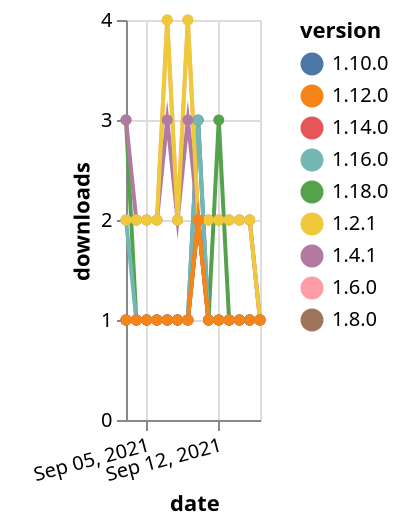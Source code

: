 {"$schema": "https://vega.github.io/schema/vega-lite/v5.json", "description": "A simple bar chart with embedded data.", "data": {"values": [{"date": "2021-09-03", "total": 2452, "delta": 2, "version": "1.6.0"}, {"date": "2021-09-04", "total": 2454, "delta": 2, "version": "1.6.0"}, {"date": "2021-09-05", "total": 2456, "delta": 2, "version": "1.6.0"}, {"date": "2021-09-06", "total": 2458, "delta": 2, "version": "1.6.0"}, {"date": "2021-09-07", "total": 2462, "delta": 4, "version": "1.6.0"}, {"date": "2021-09-08", "total": 2464, "delta": 2, "version": "1.6.0"}, {"date": "2021-09-09", "total": 2468, "delta": 4, "version": "1.6.0"}, {"date": "2021-09-10", "total": 2470, "delta": 2, "version": "1.6.0"}, {"date": "2021-09-11", "total": 2472, "delta": 2, "version": "1.6.0"}, {"date": "2021-09-12", "total": 2474, "delta": 2, "version": "1.6.0"}, {"date": "2021-09-13", "total": 2476, "delta": 2, "version": "1.6.0"}, {"date": "2021-09-14", "total": 2478, "delta": 2, "version": "1.6.0"}, {"date": "2021-09-15", "total": 2480, "delta": 2, "version": "1.6.0"}, {"date": "2021-09-16", "total": 2481, "delta": 1, "version": "1.6.0"}, {"date": "2021-09-03", "total": 119, "delta": 3, "version": "1.18.0"}, {"date": "2021-09-04", "total": 120, "delta": 1, "version": "1.18.0"}, {"date": "2021-09-05", "total": 121, "delta": 1, "version": "1.18.0"}, {"date": "2021-09-06", "total": 122, "delta": 1, "version": "1.18.0"}, {"date": "2021-09-07", "total": 123, "delta": 1, "version": "1.18.0"}, {"date": "2021-09-08", "total": 124, "delta": 1, "version": "1.18.0"}, {"date": "2021-09-09", "total": 125, "delta": 1, "version": "1.18.0"}, {"date": "2021-09-10", "total": 127, "delta": 2, "version": "1.18.0"}, {"date": "2021-09-11", "total": 128, "delta": 1, "version": "1.18.0"}, {"date": "2021-09-12", "total": 131, "delta": 3, "version": "1.18.0"}, {"date": "2021-09-13", "total": 132, "delta": 1, "version": "1.18.0"}, {"date": "2021-09-14", "total": 133, "delta": 1, "version": "1.18.0"}, {"date": "2021-09-15", "total": 134, "delta": 1, "version": "1.18.0"}, {"date": "2021-09-16", "total": 135, "delta": 1, "version": "1.18.0"}, {"date": "2021-09-03", "total": 237, "delta": 1, "version": "1.8.0"}, {"date": "2021-09-04", "total": 238, "delta": 1, "version": "1.8.0"}, {"date": "2021-09-05", "total": 239, "delta": 1, "version": "1.8.0"}, {"date": "2021-09-06", "total": 240, "delta": 1, "version": "1.8.0"}, {"date": "2021-09-07", "total": 241, "delta": 1, "version": "1.8.0"}, {"date": "2021-09-08", "total": 242, "delta": 1, "version": "1.8.0"}, {"date": "2021-09-09", "total": 243, "delta": 1, "version": "1.8.0"}, {"date": "2021-09-10", "total": 245, "delta": 2, "version": "1.8.0"}, {"date": "2021-09-11", "total": 246, "delta": 1, "version": "1.8.0"}, {"date": "2021-09-12", "total": 247, "delta": 1, "version": "1.8.0"}, {"date": "2021-09-13", "total": 248, "delta": 1, "version": "1.8.0"}, {"date": "2021-09-14", "total": 249, "delta": 1, "version": "1.8.0"}, {"date": "2021-09-15", "total": 250, "delta": 1, "version": "1.8.0"}, {"date": "2021-09-16", "total": 251, "delta": 1, "version": "1.8.0"}, {"date": "2021-09-03", "total": 331, "delta": 1, "version": "1.10.0"}, {"date": "2021-09-04", "total": 332, "delta": 1, "version": "1.10.0"}, {"date": "2021-09-05", "total": 333, "delta": 1, "version": "1.10.0"}, {"date": "2021-09-06", "total": 334, "delta": 1, "version": "1.10.0"}, {"date": "2021-09-07", "total": 335, "delta": 1, "version": "1.10.0"}, {"date": "2021-09-08", "total": 336, "delta": 1, "version": "1.10.0"}, {"date": "2021-09-09", "total": 337, "delta": 1, "version": "1.10.0"}, {"date": "2021-09-10", "total": 340, "delta": 3, "version": "1.10.0"}, {"date": "2021-09-11", "total": 341, "delta": 1, "version": "1.10.0"}, {"date": "2021-09-12", "total": 342, "delta": 1, "version": "1.10.0"}, {"date": "2021-09-13", "total": 343, "delta": 1, "version": "1.10.0"}, {"date": "2021-09-14", "total": 344, "delta": 1, "version": "1.10.0"}, {"date": "2021-09-15", "total": 345, "delta": 1, "version": "1.10.0"}, {"date": "2021-09-16", "total": 346, "delta": 1, "version": "1.10.0"}, {"date": "2021-09-03", "total": 174, "delta": 2, "version": "1.16.0"}, {"date": "2021-09-04", "total": 175, "delta": 1, "version": "1.16.0"}, {"date": "2021-09-05", "total": 176, "delta": 1, "version": "1.16.0"}, {"date": "2021-09-06", "total": 177, "delta": 1, "version": "1.16.0"}, {"date": "2021-09-07", "total": 178, "delta": 1, "version": "1.16.0"}, {"date": "2021-09-08", "total": 179, "delta": 1, "version": "1.16.0"}, {"date": "2021-09-09", "total": 180, "delta": 1, "version": "1.16.0"}, {"date": "2021-09-10", "total": 183, "delta": 3, "version": "1.16.0"}, {"date": "2021-09-11", "total": 184, "delta": 1, "version": "1.16.0"}, {"date": "2021-09-12", "total": 185, "delta": 1, "version": "1.16.0"}, {"date": "2021-09-13", "total": 186, "delta": 1, "version": "1.16.0"}, {"date": "2021-09-14", "total": 187, "delta": 1, "version": "1.16.0"}, {"date": "2021-09-15", "total": 188, "delta": 1, "version": "1.16.0"}, {"date": "2021-09-16", "total": 189, "delta": 1, "version": "1.16.0"}, {"date": "2021-09-03", "total": 2595, "delta": 3, "version": "1.4.1"}, {"date": "2021-09-04", "total": 2597, "delta": 2, "version": "1.4.1"}, {"date": "2021-09-05", "total": 2599, "delta": 2, "version": "1.4.1"}, {"date": "2021-09-06", "total": 2601, "delta": 2, "version": "1.4.1"}, {"date": "2021-09-07", "total": 2604, "delta": 3, "version": "1.4.1"}, {"date": "2021-09-08", "total": 2606, "delta": 2, "version": "1.4.1"}, {"date": "2021-09-09", "total": 2609, "delta": 3, "version": "1.4.1"}, {"date": "2021-09-10", "total": 2611, "delta": 2, "version": "1.4.1"}, {"date": "2021-09-11", "total": 2613, "delta": 2, "version": "1.4.1"}, {"date": "2021-09-12", "total": 2615, "delta": 2, "version": "1.4.1"}, {"date": "2021-09-13", "total": 2617, "delta": 2, "version": "1.4.1"}, {"date": "2021-09-14", "total": 2619, "delta": 2, "version": "1.4.1"}, {"date": "2021-09-15", "total": 2621, "delta": 2, "version": "1.4.1"}, {"date": "2021-09-16", "total": 2622, "delta": 1, "version": "1.4.1"}, {"date": "2021-09-03", "total": 3072, "delta": 2, "version": "1.2.1"}, {"date": "2021-09-04", "total": 3074, "delta": 2, "version": "1.2.1"}, {"date": "2021-09-05", "total": 3076, "delta": 2, "version": "1.2.1"}, {"date": "2021-09-06", "total": 3078, "delta": 2, "version": "1.2.1"}, {"date": "2021-09-07", "total": 3082, "delta": 4, "version": "1.2.1"}, {"date": "2021-09-08", "total": 3084, "delta": 2, "version": "1.2.1"}, {"date": "2021-09-09", "total": 3088, "delta": 4, "version": "1.2.1"}, {"date": "2021-09-10", "total": 3090, "delta": 2, "version": "1.2.1"}, {"date": "2021-09-11", "total": 3092, "delta": 2, "version": "1.2.1"}, {"date": "2021-09-12", "total": 3094, "delta": 2, "version": "1.2.1"}, {"date": "2021-09-13", "total": 3096, "delta": 2, "version": "1.2.1"}, {"date": "2021-09-14", "total": 3098, "delta": 2, "version": "1.2.1"}, {"date": "2021-09-15", "total": 3100, "delta": 2, "version": "1.2.1"}, {"date": "2021-09-16", "total": 3101, "delta": 1, "version": "1.2.1"}, {"date": "2021-09-03", "total": 154, "delta": 1, "version": "1.14.0"}, {"date": "2021-09-04", "total": 155, "delta": 1, "version": "1.14.0"}, {"date": "2021-09-05", "total": 156, "delta": 1, "version": "1.14.0"}, {"date": "2021-09-06", "total": 157, "delta": 1, "version": "1.14.0"}, {"date": "2021-09-07", "total": 158, "delta": 1, "version": "1.14.0"}, {"date": "2021-09-08", "total": 159, "delta": 1, "version": "1.14.0"}, {"date": "2021-09-09", "total": 160, "delta": 1, "version": "1.14.0"}, {"date": "2021-09-10", "total": 162, "delta": 2, "version": "1.14.0"}, {"date": "2021-09-11", "total": 163, "delta": 1, "version": "1.14.0"}, {"date": "2021-09-12", "total": 164, "delta": 1, "version": "1.14.0"}, {"date": "2021-09-13", "total": 165, "delta": 1, "version": "1.14.0"}, {"date": "2021-09-14", "total": 166, "delta": 1, "version": "1.14.0"}, {"date": "2021-09-15", "total": 167, "delta": 1, "version": "1.14.0"}, {"date": "2021-09-16", "total": 168, "delta": 1, "version": "1.14.0"}, {"date": "2021-09-03", "total": 182, "delta": 1, "version": "1.12.0"}, {"date": "2021-09-04", "total": 183, "delta": 1, "version": "1.12.0"}, {"date": "2021-09-05", "total": 184, "delta": 1, "version": "1.12.0"}, {"date": "2021-09-06", "total": 185, "delta": 1, "version": "1.12.0"}, {"date": "2021-09-07", "total": 186, "delta": 1, "version": "1.12.0"}, {"date": "2021-09-08", "total": 187, "delta": 1, "version": "1.12.0"}, {"date": "2021-09-09", "total": 188, "delta": 1, "version": "1.12.0"}, {"date": "2021-09-10", "total": 190, "delta": 2, "version": "1.12.0"}, {"date": "2021-09-11", "total": 191, "delta": 1, "version": "1.12.0"}, {"date": "2021-09-12", "total": 192, "delta": 1, "version": "1.12.0"}, {"date": "2021-09-13", "total": 193, "delta": 1, "version": "1.12.0"}, {"date": "2021-09-14", "total": 194, "delta": 1, "version": "1.12.0"}, {"date": "2021-09-15", "total": 195, "delta": 1, "version": "1.12.0"}, {"date": "2021-09-16", "total": 196, "delta": 1, "version": "1.12.0"}]}, "width": "container", "mark": {"type": "line", "point": {"filled": true}}, "encoding": {"x": {"field": "date", "type": "temporal", "timeUnit": "yearmonthdate", "title": "date", "axis": {"labelAngle": -15}}, "y": {"field": "delta", "type": "quantitative", "title": "downloads"}, "color": {"field": "version", "type": "nominal"}, "tooltip": {"field": "delta"}}}